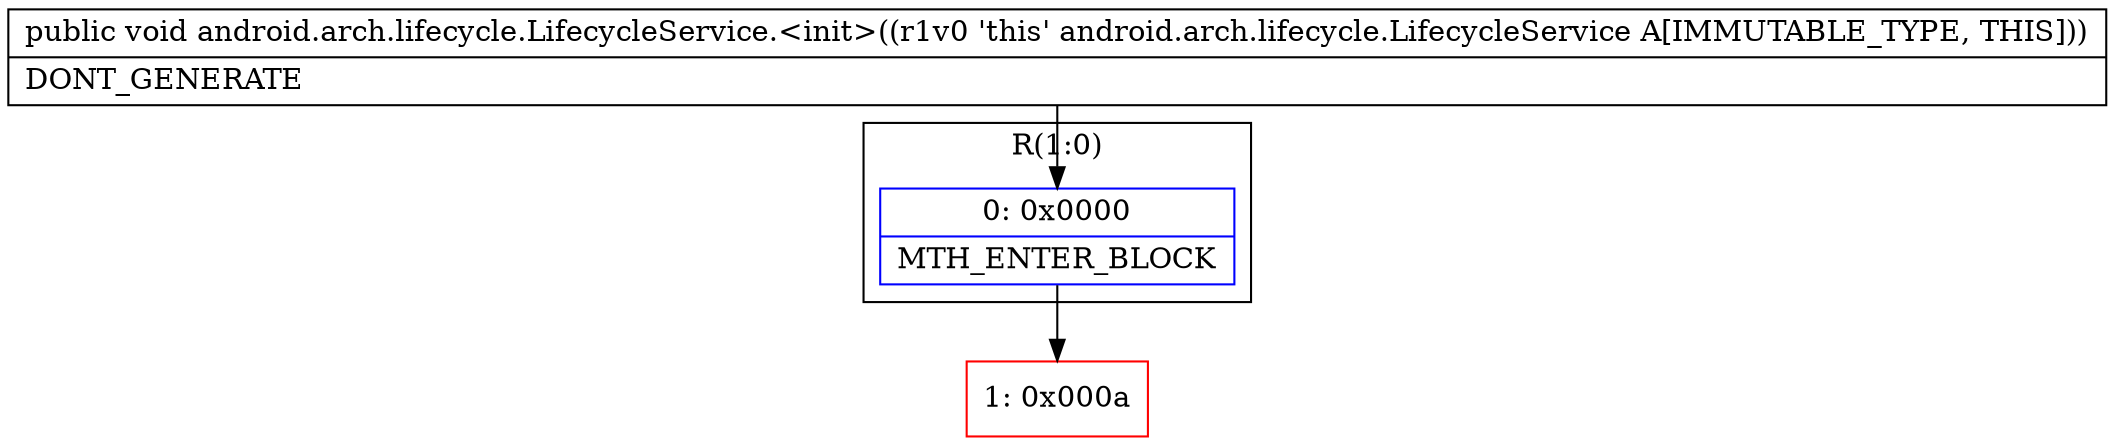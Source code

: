 digraph "CFG forandroid.arch.lifecycle.LifecycleService.\<init\>()V" {
subgraph cluster_Region_1151038626 {
label = "R(1:0)";
node [shape=record,color=blue];
Node_0 [shape=record,label="{0\:\ 0x0000|MTH_ENTER_BLOCK\l}"];
}
Node_1 [shape=record,color=red,label="{1\:\ 0x000a}"];
MethodNode[shape=record,label="{public void android.arch.lifecycle.LifecycleService.\<init\>((r1v0 'this' android.arch.lifecycle.LifecycleService A[IMMUTABLE_TYPE, THIS]))  | DONT_GENERATE\l}"];
MethodNode -> Node_0;
Node_0 -> Node_1;
}

